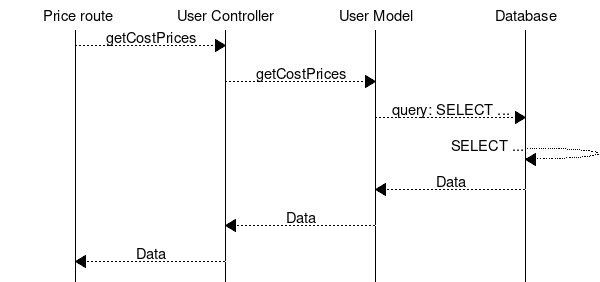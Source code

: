 msc{
  priceRoute [label=" Price route"],
  priceController [label="User Controller"],
  priceModel [label="User Model"],
  database [label="Database"];

  priceRoute >> priceController [label="getCostPrices"];
  priceController >> priceModel [label ="getCostPrices"];
  priceModel >> database [label ="query: SELECT ..."];
  database >> database [label="SELECT ..."];
  database >> priceModel [label="Data"];
  priceModel >> priceController [label="Data"];
  priceController >> priceRoute [label="Data"];
}


